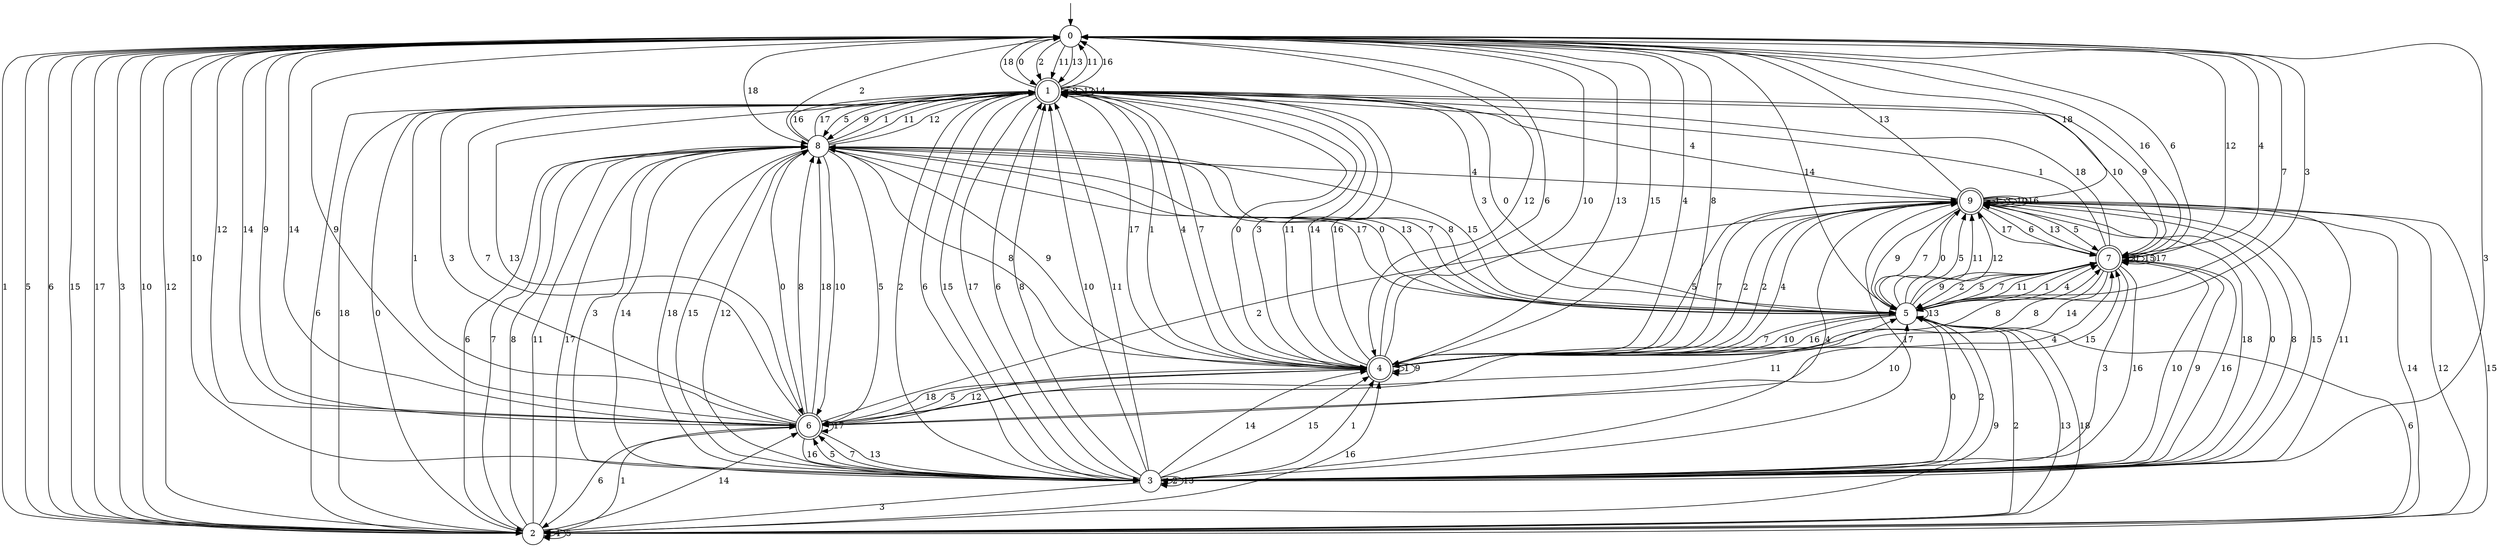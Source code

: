 digraph g {

	s0 [shape="circle" label="0"];
	s1 [shape="doublecircle" label="1"];
	s2 [shape="circle" label="2"];
	s3 [shape="circle" label="3"];
	s4 [shape="doublecircle" label="4"];
	s5 [shape="circle" label="5"];
	s6 [shape="doublecircle" label="6"];
	s7 [shape="doublecircle" label="7"];
	s8 [shape="circle" label="8"];
	s9 [shape="doublecircle" label="9"];
	s0 -> s1 [label="0"];
	s0 -> s2 [label="1"];
	s0 -> s1 [label="2"];
	s0 -> s3 [label="3"];
	s0 -> s4 [label="4"];
	s0 -> s2 [label="5"];
	s0 -> s2 [label="6"];
	s0 -> s5 [label="7"];
	s0 -> s4 [label="8"];
	s0 -> s6 [label="9"];
	s0 -> s3 [label="10"];
	s0 -> s1 [label="11"];
	s0 -> s4 [label="12"];
	s0 -> s1 [label="13"];
	s0 -> s6 [label="14"];
	s0 -> s2 [label="15"];
	s0 -> s7 [label="16"];
	s0 -> s2 [label="17"];
	s0 -> s8 [label="18"];
	s1 -> s5 [label="0"];
	s1 -> s4 [label="1"];
	s1 -> s3 [label="2"];
	s1 -> s5 [label="3"];
	s1 -> s4 [label="4"];
	s1 -> s8 [label="5"];
	s1 -> s3 [label="6"];
	s1 -> s4 [label="7"];
	s1 -> s1 [label="8"];
	s1 -> s8 [label="9"];
	s1 -> s7 [label="10"];
	s1 -> s0 [label="11"];
	s1 -> s1 [label="12"];
	s1 -> s6 [label="13"];
	s1 -> s1 [label="14"];
	s1 -> s3 [label="15"];
	s1 -> s0 [label="16"];
	s1 -> s3 [label="17"];
	s1 -> s0 [label="18"];
	s2 -> s1 [label="0"];
	s2 -> s6 [label="1"];
	s2 -> s5 [label="2"];
	s2 -> s0 [label="3"];
	s2 -> s2 [label="4"];
	s2 -> s2 [label="5"];
	s2 -> s1 [label="6"];
	s2 -> s8 [label="7"];
	s2 -> s8 [label="8"];
	s2 -> s5 [label="9"];
	s2 -> s0 [label="10"];
	s2 -> s8 [label="11"];
	s2 -> s0 [label="12"];
	s2 -> s5 [label="13"];
	s2 -> s6 [label="14"];
	s2 -> s9 [label="15"];
	s2 -> s4 [label="16"];
	s2 -> s8 [label="17"];
	s2 -> s1 [label="18"];
	s3 -> s5 [label="0"];
	s3 -> s4 [label="1"];
	s3 -> s3 [label="2"];
	s3 -> s2 [label="3"];
	s3 -> s9 [label="4"];
	s3 -> s6 [label="5"];
	s3 -> s1 [label="6"];
	s3 -> s6 [label="7"];
	s3 -> s1 [label="8"];
	s3 -> s7 [label="9"];
	s3 -> s1 [label="10"];
	s3 -> s1 [label="11"];
	s3 -> s8 [label="12"];
	s3 -> s3 [label="13"];
	s3 -> s4 [label="14"];
	s3 -> s4 [label="15"];
	s3 -> s7 [label="16"];
	s3 -> s9 [label="17"];
	s3 -> s9 [label="18"];
	s4 -> s1 [label="0"];
	s4 -> s4 [label="1"];
	s4 -> s9 [label="2"];
	s4 -> s1 [label="3"];
	s4 -> s9 [label="4"];
	s4 -> s9 [label="5"];
	s4 -> s0 [label="6"];
	s4 -> s9 [label="7"];
	s4 -> s7 [label="8"];
	s4 -> s4 [label="9"];
	s4 -> s0 [label="10"];
	s4 -> s1 [label="11"];
	s4 -> s6 [label="12"];
	s4 -> s0 [label="13"];
	s4 -> s1 [label="14"];
	s4 -> s0 [label="15"];
	s4 -> s1 [label="16"];
	s4 -> s1 [label="17"];
	s4 -> s6 [label="18"];
	s5 -> s9 [label="0"];
	s5 -> s7 [label="1"];
	s5 -> s3 [label="2"];
	s5 -> s0 [label="3"];
	s5 -> s7 [label="4"];
	s5 -> s9 [label="5"];
	s5 -> s2 [label="6"];
	s5 -> s4 [label="7"];
	s5 -> s8 [label="8"];
	s5 -> s7 [label="9"];
	s5 -> s4 [label="10"];
	s5 -> s9 [label="11"];
	s5 -> s9 [label="12"];
	s5 -> s5 [label="13"];
	s5 -> s0 [label="14"];
	s5 -> s8 [label="15"];
	s5 -> s4 [label="16"];
	s5 -> s8 [label="17"];
	s5 -> s2 [label="18"];
	s6 -> s8 [label="0"];
	s6 -> s1 [label="1"];
	s6 -> s9 [label="2"];
	s6 -> s1 [label="3"];
	s6 -> s7 [label="4"];
	s6 -> s4 [label="5"];
	s6 -> s2 [label="6"];
	s6 -> s1 [label="7"];
	s6 -> s8 [label="8"];
	s6 -> s0 [label="9"];
	s6 -> s5 [label="10"];
	s6 -> s5 [label="11"];
	s6 -> s0 [label="12"];
	s6 -> s3 [label="13"];
	s6 -> s0 [label="14"];
	s6 -> s7 [label="15"];
	s6 -> s3 [label="16"];
	s6 -> s6 [label="17"];
	s6 -> s8 [label="18"];
	s7 -> s7 [label="0"];
	s7 -> s1 [label="1"];
	s7 -> s5 [label="2"];
	s7 -> s3 [label="3"];
	s7 -> s0 [label="4"];
	s7 -> s5 [label="5"];
	s7 -> s0 [label="6"];
	s7 -> s5 [label="7"];
	s7 -> s4 [label="8"];
	s7 -> s1 [label="9"];
	s7 -> s3 [label="10"];
	s7 -> s5 [label="11"];
	s7 -> s0 [label="12"];
	s7 -> s9 [label="13"];
	s7 -> s4 [label="14"];
	s7 -> s7 [label="15"];
	s7 -> s3 [label="16"];
	s7 -> s7 [label="17"];
	s7 -> s1 [label="18"];
	s8 -> s5 [label="0"];
	s8 -> s1 [label="1"];
	s8 -> s0 [label="2"];
	s8 -> s3 [label="3"];
	s8 -> s9 [label="4"];
	s8 -> s6 [label="5"];
	s8 -> s2 [label="6"];
	s8 -> s5 [label="7"];
	s8 -> s4 [label="8"];
	s8 -> s4 [label="9"];
	s8 -> s6 [label="10"];
	s8 -> s1 [label="11"];
	s8 -> s1 [label="12"];
	s8 -> s5 [label="13"];
	s8 -> s3 [label="14"];
	s8 -> s3 [label="15"];
	s8 -> s1 [label="16"];
	s8 -> s1 [label="17"];
	s8 -> s3 [label="18"];
	s9 -> s3 [label="0"];
	s9 -> s9 [label="1"];
	s9 -> s4 [label="2"];
	s9 -> s9 [label="3"];
	s9 -> s1 [label="4"];
	s9 -> s7 [label="5"];
	s9 -> s7 [label="6"];
	s9 -> s5 [label="7"];
	s9 -> s3 [label="8"];
	s9 -> s5 [label="9"];
	s9 -> s9 [label="10"];
	s9 -> s3 [label="11"];
	s9 -> s2 [label="12"];
	s9 -> s0 [label="13"];
	s9 -> s2 [label="14"];
	s9 -> s3 [label="15"];
	s9 -> s9 [label="16"];
	s9 -> s7 [label="17"];
	s9 -> s0 [label="18"];

__start0 [label="" shape="none" width="0" height="0"];
__start0 -> s0;

}
